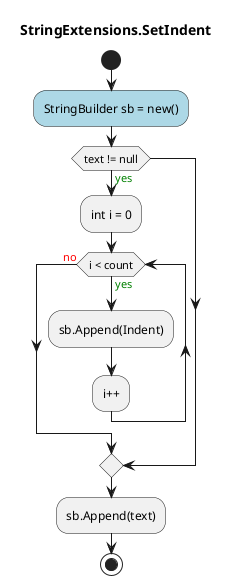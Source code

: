 @startuml StringExtensions.SetIndent
title StringExtensions.SetIndent
start
#LightBlue:StringBuilder sb = new();
if (text != null) then (<color:green>yes)
    :int i = 0;
    while (i < count) is (<color:green>yes)
      :sb.Append(Indent);
    :i++;
    endwhile (<color:red>no)
endif
:sb.Append(text);
stop
@enduml
